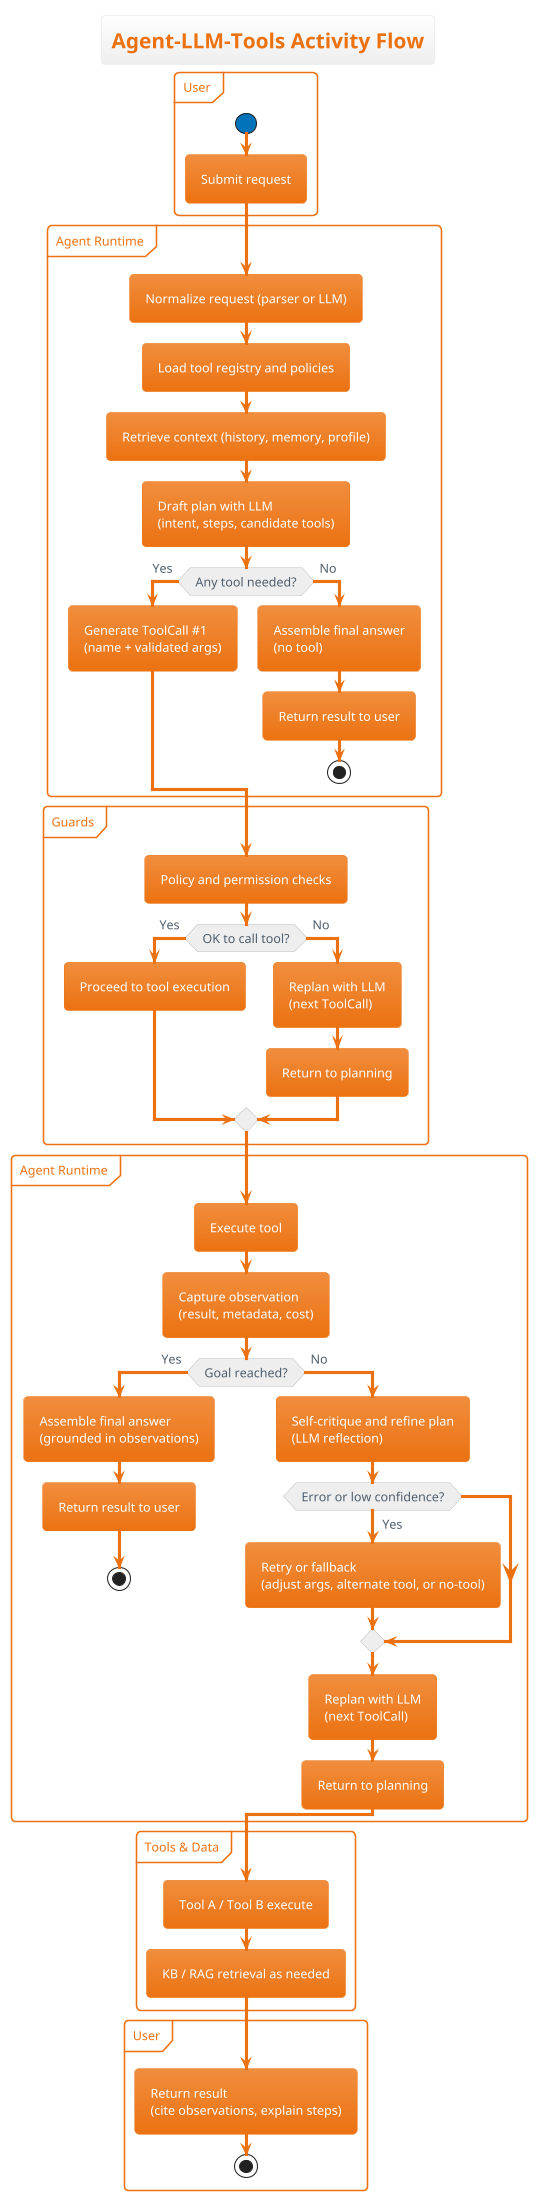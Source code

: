 @startuml
!theme aws-orange
title Agent–LLM–Tools Activity Flow

partition "User" {
  start
  :Submit request;
}

partition "Agent Runtime" {
  :Normalize request (parser or LLM);
  :Load tool registry and policies;
  :Retrieve context (history, memory, profile);
  :Draft plan with LLM\n(intent, steps, candidate tools);
  if (Any tool needed?) then (Yes)
    :Generate ToolCall #1\n(name + validated args);
  else (No)
    :Assemble final answer\n(no tool);
    :Return result to user;
    stop
  endif
}

partition "Guards" {
  :Policy and permission checks;
  if (OK to call tool?) then (Yes)
    :Proceed to tool execution;
  else (No)
    :Replan with LLM\n(next ToolCall);
    :Return to planning;
  endif
}

partition "Agent Runtime" {
  :Execute tool;
  :Capture observation\n(result, metadata, cost);
  if (Goal reached?) then (Yes)
    :Assemble final answer\n(grounded in observations);
    :Return result to user;
    stop
  else (No)
    :Self-critique and refine plan\n(LLM reflection);
    if (Error or low confidence?) then (Yes)
      :Retry or fallback\n(adjust args, alternate tool, or no-tool);
    endif
    :Replan with LLM\n(next ToolCall);
    :Return to planning;
  endif
}

partition "Tools & Data" {
  :Tool A / Tool B execute;
  :KB / RAG retrieval as needed;
}

partition "User" {
  :Return result\n(cite observations, explain steps);
  stop
}
@enduml
